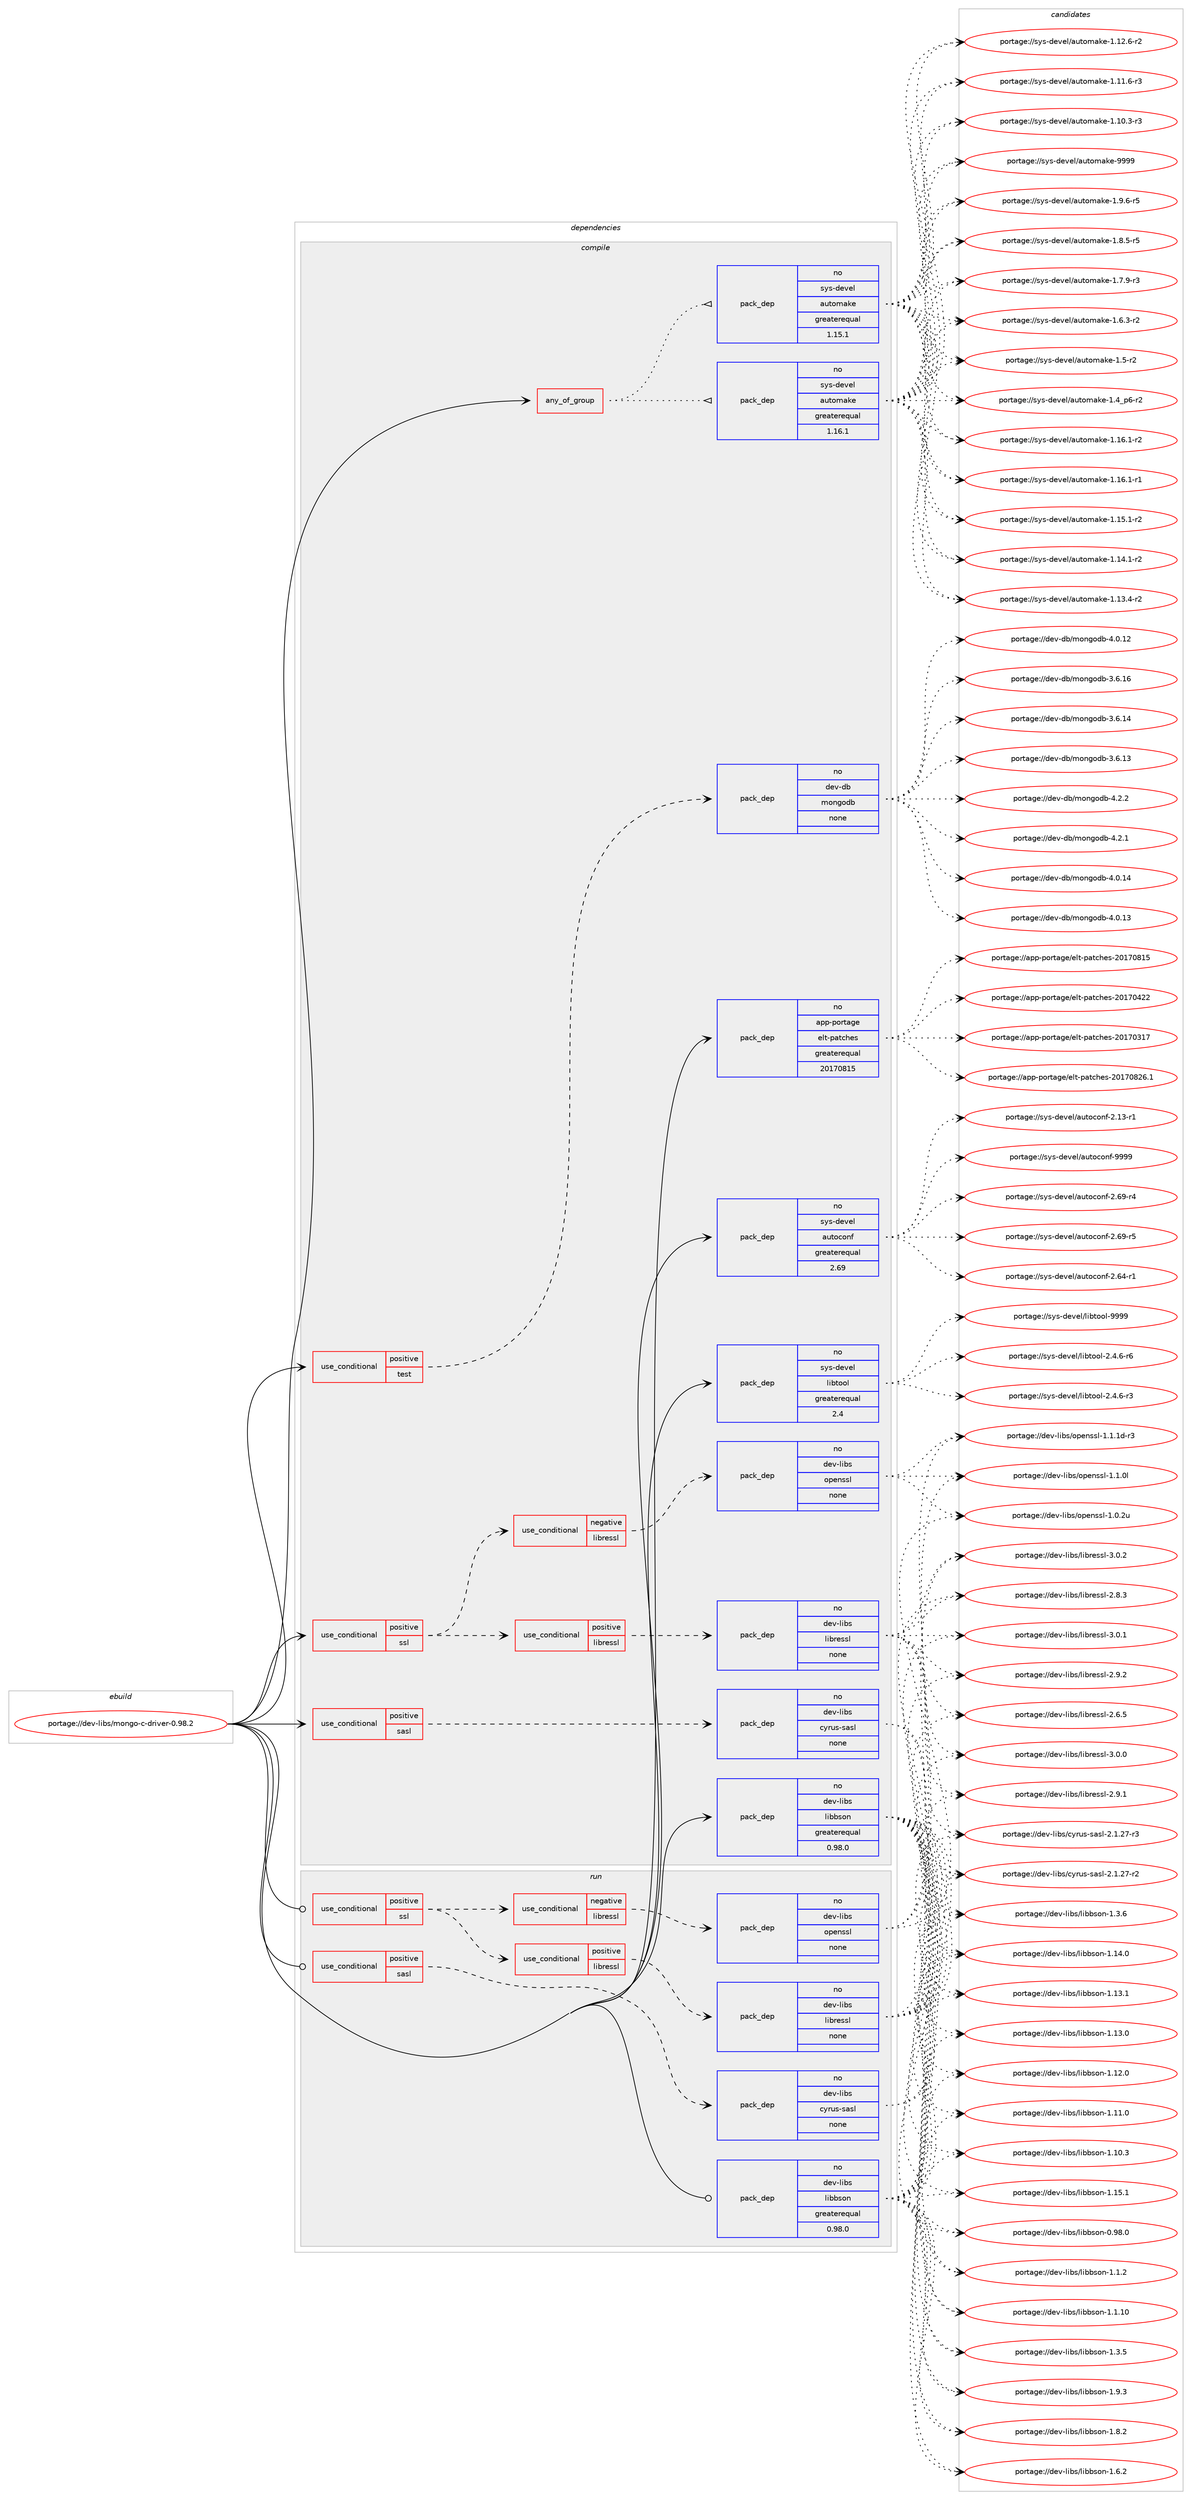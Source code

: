 digraph prolog {

# *************
# Graph options
# *************

newrank=true;
concentrate=true;
compound=true;
graph [rankdir=LR,fontname=Helvetica,fontsize=10,ranksep=1.5];#, ranksep=2.5, nodesep=0.2];
edge  [arrowhead=vee];
node  [fontname=Helvetica,fontsize=10];

# **********
# The ebuild
# **********

subgraph cluster_leftcol {
color=gray;
label=<<i>ebuild</i>>;
id [label="portage://dev-libs/mongo-c-driver-0.98.2", color=red, width=4, href="../dev-libs/mongo-c-driver-0.98.2.svg"];
}

# ****************
# The dependencies
# ****************

subgraph cluster_midcol {
color=gray;
label=<<i>dependencies</i>>;
subgraph cluster_compile {
fillcolor="#eeeeee";
style=filled;
label=<<i>compile</i>>;
subgraph any4963 {
dependency509462 [label=<<TABLE BORDER="0" CELLBORDER="1" CELLSPACING="0" CELLPADDING="4"><TR><TD CELLPADDING="10">any_of_group</TD></TR></TABLE>>, shape=none, color=red];subgraph pack379820 {
dependency509463 [label=<<TABLE BORDER="0" CELLBORDER="1" CELLSPACING="0" CELLPADDING="4" WIDTH="220"><TR><TD ROWSPAN="6" CELLPADDING="30">pack_dep</TD></TR><TR><TD WIDTH="110">no</TD></TR><TR><TD>sys-devel</TD></TR><TR><TD>automake</TD></TR><TR><TD>greaterequal</TD></TR><TR><TD>1.16.1</TD></TR></TABLE>>, shape=none, color=blue];
}
dependency509462:e -> dependency509463:w [weight=20,style="dotted",arrowhead="oinv"];
subgraph pack379821 {
dependency509464 [label=<<TABLE BORDER="0" CELLBORDER="1" CELLSPACING="0" CELLPADDING="4" WIDTH="220"><TR><TD ROWSPAN="6" CELLPADDING="30">pack_dep</TD></TR><TR><TD WIDTH="110">no</TD></TR><TR><TD>sys-devel</TD></TR><TR><TD>automake</TD></TR><TR><TD>greaterequal</TD></TR><TR><TD>1.15.1</TD></TR></TABLE>>, shape=none, color=blue];
}
dependency509462:e -> dependency509464:w [weight=20,style="dotted",arrowhead="oinv"];
}
id:e -> dependency509462:w [weight=20,style="solid",arrowhead="vee"];
subgraph cond124446 {
dependency509465 [label=<<TABLE BORDER="0" CELLBORDER="1" CELLSPACING="0" CELLPADDING="4"><TR><TD ROWSPAN="3" CELLPADDING="10">use_conditional</TD></TR><TR><TD>positive</TD></TR><TR><TD>sasl</TD></TR></TABLE>>, shape=none, color=red];
subgraph pack379822 {
dependency509466 [label=<<TABLE BORDER="0" CELLBORDER="1" CELLSPACING="0" CELLPADDING="4" WIDTH="220"><TR><TD ROWSPAN="6" CELLPADDING="30">pack_dep</TD></TR><TR><TD WIDTH="110">no</TD></TR><TR><TD>dev-libs</TD></TR><TR><TD>cyrus-sasl</TD></TR><TR><TD>none</TD></TR><TR><TD></TD></TR></TABLE>>, shape=none, color=blue];
}
dependency509465:e -> dependency509466:w [weight=20,style="dashed",arrowhead="vee"];
}
id:e -> dependency509465:w [weight=20,style="solid",arrowhead="vee"];
subgraph cond124447 {
dependency509467 [label=<<TABLE BORDER="0" CELLBORDER="1" CELLSPACING="0" CELLPADDING="4"><TR><TD ROWSPAN="3" CELLPADDING="10">use_conditional</TD></TR><TR><TD>positive</TD></TR><TR><TD>ssl</TD></TR></TABLE>>, shape=none, color=red];
subgraph cond124448 {
dependency509468 [label=<<TABLE BORDER="0" CELLBORDER="1" CELLSPACING="0" CELLPADDING="4"><TR><TD ROWSPAN="3" CELLPADDING="10">use_conditional</TD></TR><TR><TD>negative</TD></TR><TR><TD>libressl</TD></TR></TABLE>>, shape=none, color=red];
subgraph pack379823 {
dependency509469 [label=<<TABLE BORDER="0" CELLBORDER="1" CELLSPACING="0" CELLPADDING="4" WIDTH="220"><TR><TD ROWSPAN="6" CELLPADDING="30">pack_dep</TD></TR><TR><TD WIDTH="110">no</TD></TR><TR><TD>dev-libs</TD></TR><TR><TD>openssl</TD></TR><TR><TD>none</TD></TR><TR><TD></TD></TR></TABLE>>, shape=none, color=blue];
}
dependency509468:e -> dependency509469:w [weight=20,style="dashed",arrowhead="vee"];
}
dependency509467:e -> dependency509468:w [weight=20,style="dashed",arrowhead="vee"];
subgraph cond124449 {
dependency509470 [label=<<TABLE BORDER="0" CELLBORDER="1" CELLSPACING="0" CELLPADDING="4"><TR><TD ROWSPAN="3" CELLPADDING="10">use_conditional</TD></TR><TR><TD>positive</TD></TR><TR><TD>libressl</TD></TR></TABLE>>, shape=none, color=red];
subgraph pack379824 {
dependency509471 [label=<<TABLE BORDER="0" CELLBORDER="1" CELLSPACING="0" CELLPADDING="4" WIDTH="220"><TR><TD ROWSPAN="6" CELLPADDING="30">pack_dep</TD></TR><TR><TD WIDTH="110">no</TD></TR><TR><TD>dev-libs</TD></TR><TR><TD>libressl</TD></TR><TR><TD>none</TD></TR><TR><TD></TD></TR></TABLE>>, shape=none, color=blue];
}
dependency509470:e -> dependency509471:w [weight=20,style="dashed",arrowhead="vee"];
}
dependency509467:e -> dependency509470:w [weight=20,style="dashed",arrowhead="vee"];
}
id:e -> dependency509467:w [weight=20,style="solid",arrowhead="vee"];
subgraph cond124450 {
dependency509472 [label=<<TABLE BORDER="0" CELLBORDER="1" CELLSPACING="0" CELLPADDING="4"><TR><TD ROWSPAN="3" CELLPADDING="10">use_conditional</TD></TR><TR><TD>positive</TD></TR><TR><TD>test</TD></TR></TABLE>>, shape=none, color=red];
subgraph pack379825 {
dependency509473 [label=<<TABLE BORDER="0" CELLBORDER="1" CELLSPACING="0" CELLPADDING="4" WIDTH="220"><TR><TD ROWSPAN="6" CELLPADDING="30">pack_dep</TD></TR><TR><TD WIDTH="110">no</TD></TR><TR><TD>dev-db</TD></TR><TR><TD>mongodb</TD></TR><TR><TD>none</TD></TR><TR><TD></TD></TR></TABLE>>, shape=none, color=blue];
}
dependency509472:e -> dependency509473:w [weight=20,style="dashed",arrowhead="vee"];
}
id:e -> dependency509472:w [weight=20,style="solid",arrowhead="vee"];
subgraph pack379826 {
dependency509474 [label=<<TABLE BORDER="0" CELLBORDER="1" CELLSPACING="0" CELLPADDING="4" WIDTH="220"><TR><TD ROWSPAN="6" CELLPADDING="30">pack_dep</TD></TR><TR><TD WIDTH="110">no</TD></TR><TR><TD>app-portage</TD></TR><TR><TD>elt-patches</TD></TR><TR><TD>greaterequal</TD></TR><TR><TD>20170815</TD></TR></TABLE>>, shape=none, color=blue];
}
id:e -> dependency509474:w [weight=20,style="solid",arrowhead="vee"];
subgraph pack379827 {
dependency509475 [label=<<TABLE BORDER="0" CELLBORDER="1" CELLSPACING="0" CELLPADDING="4" WIDTH="220"><TR><TD ROWSPAN="6" CELLPADDING="30">pack_dep</TD></TR><TR><TD WIDTH="110">no</TD></TR><TR><TD>dev-libs</TD></TR><TR><TD>libbson</TD></TR><TR><TD>greaterequal</TD></TR><TR><TD>0.98.0</TD></TR></TABLE>>, shape=none, color=blue];
}
id:e -> dependency509475:w [weight=20,style="solid",arrowhead="vee"];
subgraph pack379828 {
dependency509476 [label=<<TABLE BORDER="0" CELLBORDER="1" CELLSPACING="0" CELLPADDING="4" WIDTH="220"><TR><TD ROWSPAN="6" CELLPADDING="30">pack_dep</TD></TR><TR><TD WIDTH="110">no</TD></TR><TR><TD>sys-devel</TD></TR><TR><TD>autoconf</TD></TR><TR><TD>greaterequal</TD></TR><TR><TD>2.69</TD></TR></TABLE>>, shape=none, color=blue];
}
id:e -> dependency509476:w [weight=20,style="solid",arrowhead="vee"];
subgraph pack379829 {
dependency509477 [label=<<TABLE BORDER="0" CELLBORDER="1" CELLSPACING="0" CELLPADDING="4" WIDTH="220"><TR><TD ROWSPAN="6" CELLPADDING="30">pack_dep</TD></TR><TR><TD WIDTH="110">no</TD></TR><TR><TD>sys-devel</TD></TR><TR><TD>libtool</TD></TR><TR><TD>greaterequal</TD></TR><TR><TD>2.4</TD></TR></TABLE>>, shape=none, color=blue];
}
id:e -> dependency509477:w [weight=20,style="solid",arrowhead="vee"];
}
subgraph cluster_compileandrun {
fillcolor="#eeeeee";
style=filled;
label=<<i>compile and run</i>>;
}
subgraph cluster_run {
fillcolor="#eeeeee";
style=filled;
label=<<i>run</i>>;
subgraph cond124451 {
dependency509478 [label=<<TABLE BORDER="0" CELLBORDER="1" CELLSPACING="0" CELLPADDING="4"><TR><TD ROWSPAN="3" CELLPADDING="10">use_conditional</TD></TR><TR><TD>positive</TD></TR><TR><TD>sasl</TD></TR></TABLE>>, shape=none, color=red];
subgraph pack379830 {
dependency509479 [label=<<TABLE BORDER="0" CELLBORDER="1" CELLSPACING="0" CELLPADDING="4" WIDTH="220"><TR><TD ROWSPAN="6" CELLPADDING="30">pack_dep</TD></TR><TR><TD WIDTH="110">no</TD></TR><TR><TD>dev-libs</TD></TR><TR><TD>cyrus-sasl</TD></TR><TR><TD>none</TD></TR><TR><TD></TD></TR></TABLE>>, shape=none, color=blue];
}
dependency509478:e -> dependency509479:w [weight=20,style="dashed",arrowhead="vee"];
}
id:e -> dependency509478:w [weight=20,style="solid",arrowhead="odot"];
subgraph cond124452 {
dependency509480 [label=<<TABLE BORDER="0" CELLBORDER="1" CELLSPACING="0" CELLPADDING="4"><TR><TD ROWSPAN="3" CELLPADDING="10">use_conditional</TD></TR><TR><TD>positive</TD></TR><TR><TD>ssl</TD></TR></TABLE>>, shape=none, color=red];
subgraph cond124453 {
dependency509481 [label=<<TABLE BORDER="0" CELLBORDER="1" CELLSPACING="0" CELLPADDING="4"><TR><TD ROWSPAN="3" CELLPADDING="10">use_conditional</TD></TR><TR><TD>negative</TD></TR><TR><TD>libressl</TD></TR></TABLE>>, shape=none, color=red];
subgraph pack379831 {
dependency509482 [label=<<TABLE BORDER="0" CELLBORDER="1" CELLSPACING="0" CELLPADDING="4" WIDTH="220"><TR><TD ROWSPAN="6" CELLPADDING="30">pack_dep</TD></TR><TR><TD WIDTH="110">no</TD></TR><TR><TD>dev-libs</TD></TR><TR><TD>openssl</TD></TR><TR><TD>none</TD></TR><TR><TD></TD></TR></TABLE>>, shape=none, color=blue];
}
dependency509481:e -> dependency509482:w [weight=20,style="dashed",arrowhead="vee"];
}
dependency509480:e -> dependency509481:w [weight=20,style="dashed",arrowhead="vee"];
subgraph cond124454 {
dependency509483 [label=<<TABLE BORDER="0" CELLBORDER="1" CELLSPACING="0" CELLPADDING="4"><TR><TD ROWSPAN="3" CELLPADDING="10">use_conditional</TD></TR><TR><TD>positive</TD></TR><TR><TD>libressl</TD></TR></TABLE>>, shape=none, color=red];
subgraph pack379832 {
dependency509484 [label=<<TABLE BORDER="0" CELLBORDER="1" CELLSPACING="0" CELLPADDING="4" WIDTH="220"><TR><TD ROWSPAN="6" CELLPADDING="30">pack_dep</TD></TR><TR><TD WIDTH="110">no</TD></TR><TR><TD>dev-libs</TD></TR><TR><TD>libressl</TD></TR><TR><TD>none</TD></TR><TR><TD></TD></TR></TABLE>>, shape=none, color=blue];
}
dependency509483:e -> dependency509484:w [weight=20,style="dashed",arrowhead="vee"];
}
dependency509480:e -> dependency509483:w [weight=20,style="dashed",arrowhead="vee"];
}
id:e -> dependency509480:w [weight=20,style="solid",arrowhead="odot"];
subgraph pack379833 {
dependency509485 [label=<<TABLE BORDER="0" CELLBORDER="1" CELLSPACING="0" CELLPADDING="4" WIDTH="220"><TR><TD ROWSPAN="6" CELLPADDING="30">pack_dep</TD></TR><TR><TD WIDTH="110">no</TD></TR><TR><TD>dev-libs</TD></TR><TR><TD>libbson</TD></TR><TR><TD>greaterequal</TD></TR><TR><TD>0.98.0</TD></TR></TABLE>>, shape=none, color=blue];
}
id:e -> dependency509485:w [weight=20,style="solid",arrowhead="odot"];
}
}

# **************
# The candidates
# **************

subgraph cluster_choices {
rank=same;
color=gray;
label=<<i>candidates</i>>;

subgraph choice379820 {
color=black;
nodesep=1;
choice115121115451001011181011084797117116111109971071014557575757 [label="portage://sys-devel/automake-9999", color=red, width=4,href="../sys-devel/automake-9999.svg"];
choice115121115451001011181011084797117116111109971071014549465746544511453 [label="portage://sys-devel/automake-1.9.6-r5", color=red, width=4,href="../sys-devel/automake-1.9.6-r5.svg"];
choice115121115451001011181011084797117116111109971071014549465646534511453 [label="portage://sys-devel/automake-1.8.5-r5", color=red, width=4,href="../sys-devel/automake-1.8.5-r5.svg"];
choice115121115451001011181011084797117116111109971071014549465546574511451 [label="portage://sys-devel/automake-1.7.9-r3", color=red, width=4,href="../sys-devel/automake-1.7.9-r3.svg"];
choice115121115451001011181011084797117116111109971071014549465446514511450 [label="portage://sys-devel/automake-1.6.3-r2", color=red, width=4,href="../sys-devel/automake-1.6.3-r2.svg"];
choice11512111545100101118101108479711711611110997107101454946534511450 [label="portage://sys-devel/automake-1.5-r2", color=red, width=4,href="../sys-devel/automake-1.5-r2.svg"];
choice115121115451001011181011084797117116111109971071014549465295112544511450 [label="portage://sys-devel/automake-1.4_p6-r2", color=red, width=4,href="../sys-devel/automake-1.4_p6-r2.svg"];
choice11512111545100101118101108479711711611110997107101454946495446494511450 [label="portage://sys-devel/automake-1.16.1-r2", color=red, width=4,href="../sys-devel/automake-1.16.1-r2.svg"];
choice11512111545100101118101108479711711611110997107101454946495446494511449 [label="portage://sys-devel/automake-1.16.1-r1", color=red, width=4,href="../sys-devel/automake-1.16.1-r1.svg"];
choice11512111545100101118101108479711711611110997107101454946495346494511450 [label="portage://sys-devel/automake-1.15.1-r2", color=red, width=4,href="../sys-devel/automake-1.15.1-r2.svg"];
choice11512111545100101118101108479711711611110997107101454946495246494511450 [label="portage://sys-devel/automake-1.14.1-r2", color=red, width=4,href="../sys-devel/automake-1.14.1-r2.svg"];
choice11512111545100101118101108479711711611110997107101454946495146524511450 [label="portage://sys-devel/automake-1.13.4-r2", color=red, width=4,href="../sys-devel/automake-1.13.4-r2.svg"];
choice11512111545100101118101108479711711611110997107101454946495046544511450 [label="portage://sys-devel/automake-1.12.6-r2", color=red, width=4,href="../sys-devel/automake-1.12.6-r2.svg"];
choice11512111545100101118101108479711711611110997107101454946494946544511451 [label="portage://sys-devel/automake-1.11.6-r3", color=red, width=4,href="../sys-devel/automake-1.11.6-r3.svg"];
choice11512111545100101118101108479711711611110997107101454946494846514511451 [label="portage://sys-devel/automake-1.10.3-r3", color=red, width=4,href="../sys-devel/automake-1.10.3-r3.svg"];
dependency509463:e -> choice115121115451001011181011084797117116111109971071014557575757:w [style=dotted,weight="100"];
dependency509463:e -> choice115121115451001011181011084797117116111109971071014549465746544511453:w [style=dotted,weight="100"];
dependency509463:e -> choice115121115451001011181011084797117116111109971071014549465646534511453:w [style=dotted,weight="100"];
dependency509463:e -> choice115121115451001011181011084797117116111109971071014549465546574511451:w [style=dotted,weight="100"];
dependency509463:e -> choice115121115451001011181011084797117116111109971071014549465446514511450:w [style=dotted,weight="100"];
dependency509463:e -> choice11512111545100101118101108479711711611110997107101454946534511450:w [style=dotted,weight="100"];
dependency509463:e -> choice115121115451001011181011084797117116111109971071014549465295112544511450:w [style=dotted,weight="100"];
dependency509463:e -> choice11512111545100101118101108479711711611110997107101454946495446494511450:w [style=dotted,weight="100"];
dependency509463:e -> choice11512111545100101118101108479711711611110997107101454946495446494511449:w [style=dotted,weight="100"];
dependency509463:e -> choice11512111545100101118101108479711711611110997107101454946495346494511450:w [style=dotted,weight="100"];
dependency509463:e -> choice11512111545100101118101108479711711611110997107101454946495246494511450:w [style=dotted,weight="100"];
dependency509463:e -> choice11512111545100101118101108479711711611110997107101454946495146524511450:w [style=dotted,weight="100"];
dependency509463:e -> choice11512111545100101118101108479711711611110997107101454946495046544511450:w [style=dotted,weight="100"];
dependency509463:e -> choice11512111545100101118101108479711711611110997107101454946494946544511451:w [style=dotted,weight="100"];
dependency509463:e -> choice11512111545100101118101108479711711611110997107101454946494846514511451:w [style=dotted,weight="100"];
}
subgraph choice379821 {
color=black;
nodesep=1;
choice115121115451001011181011084797117116111109971071014557575757 [label="portage://sys-devel/automake-9999", color=red, width=4,href="../sys-devel/automake-9999.svg"];
choice115121115451001011181011084797117116111109971071014549465746544511453 [label="portage://sys-devel/automake-1.9.6-r5", color=red, width=4,href="../sys-devel/automake-1.9.6-r5.svg"];
choice115121115451001011181011084797117116111109971071014549465646534511453 [label="portage://sys-devel/automake-1.8.5-r5", color=red, width=4,href="../sys-devel/automake-1.8.5-r5.svg"];
choice115121115451001011181011084797117116111109971071014549465546574511451 [label="portage://sys-devel/automake-1.7.9-r3", color=red, width=4,href="../sys-devel/automake-1.7.9-r3.svg"];
choice115121115451001011181011084797117116111109971071014549465446514511450 [label="portage://sys-devel/automake-1.6.3-r2", color=red, width=4,href="../sys-devel/automake-1.6.3-r2.svg"];
choice11512111545100101118101108479711711611110997107101454946534511450 [label="portage://sys-devel/automake-1.5-r2", color=red, width=4,href="../sys-devel/automake-1.5-r2.svg"];
choice115121115451001011181011084797117116111109971071014549465295112544511450 [label="portage://sys-devel/automake-1.4_p6-r2", color=red, width=4,href="../sys-devel/automake-1.4_p6-r2.svg"];
choice11512111545100101118101108479711711611110997107101454946495446494511450 [label="portage://sys-devel/automake-1.16.1-r2", color=red, width=4,href="../sys-devel/automake-1.16.1-r2.svg"];
choice11512111545100101118101108479711711611110997107101454946495446494511449 [label="portage://sys-devel/automake-1.16.1-r1", color=red, width=4,href="../sys-devel/automake-1.16.1-r1.svg"];
choice11512111545100101118101108479711711611110997107101454946495346494511450 [label="portage://sys-devel/automake-1.15.1-r2", color=red, width=4,href="../sys-devel/automake-1.15.1-r2.svg"];
choice11512111545100101118101108479711711611110997107101454946495246494511450 [label="portage://sys-devel/automake-1.14.1-r2", color=red, width=4,href="../sys-devel/automake-1.14.1-r2.svg"];
choice11512111545100101118101108479711711611110997107101454946495146524511450 [label="portage://sys-devel/automake-1.13.4-r2", color=red, width=4,href="../sys-devel/automake-1.13.4-r2.svg"];
choice11512111545100101118101108479711711611110997107101454946495046544511450 [label="portage://sys-devel/automake-1.12.6-r2", color=red, width=4,href="../sys-devel/automake-1.12.6-r2.svg"];
choice11512111545100101118101108479711711611110997107101454946494946544511451 [label="portage://sys-devel/automake-1.11.6-r3", color=red, width=4,href="../sys-devel/automake-1.11.6-r3.svg"];
choice11512111545100101118101108479711711611110997107101454946494846514511451 [label="portage://sys-devel/automake-1.10.3-r3", color=red, width=4,href="../sys-devel/automake-1.10.3-r3.svg"];
dependency509464:e -> choice115121115451001011181011084797117116111109971071014557575757:w [style=dotted,weight="100"];
dependency509464:e -> choice115121115451001011181011084797117116111109971071014549465746544511453:w [style=dotted,weight="100"];
dependency509464:e -> choice115121115451001011181011084797117116111109971071014549465646534511453:w [style=dotted,weight="100"];
dependency509464:e -> choice115121115451001011181011084797117116111109971071014549465546574511451:w [style=dotted,weight="100"];
dependency509464:e -> choice115121115451001011181011084797117116111109971071014549465446514511450:w [style=dotted,weight="100"];
dependency509464:e -> choice11512111545100101118101108479711711611110997107101454946534511450:w [style=dotted,weight="100"];
dependency509464:e -> choice115121115451001011181011084797117116111109971071014549465295112544511450:w [style=dotted,weight="100"];
dependency509464:e -> choice11512111545100101118101108479711711611110997107101454946495446494511450:w [style=dotted,weight="100"];
dependency509464:e -> choice11512111545100101118101108479711711611110997107101454946495446494511449:w [style=dotted,weight="100"];
dependency509464:e -> choice11512111545100101118101108479711711611110997107101454946495346494511450:w [style=dotted,weight="100"];
dependency509464:e -> choice11512111545100101118101108479711711611110997107101454946495246494511450:w [style=dotted,weight="100"];
dependency509464:e -> choice11512111545100101118101108479711711611110997107101454946495146524511450:w [style=dotted,weight="100"];
dependency509464:e -> choice11512111545100101118101108479711711611110997107101454946495046544511450:w [style=dotted,weight="100"];
dependency509464:e -> choice11512111545100101118101108479711711611110997107101454946494946544511451:w [style=dotted,weight="100"];
dependency509464:e -> choice11512111545100101118101108479711711611110997107101454946494846514511451:w [style=dotted,weight="100"];
}
subgraph choice379822 {
color=black;
nodesep=1;
choice100101118451081059811547991211141171154511597115108455046494650554511451 [label="portage://dev-libs/cyrus-sasl-2.1.27-r3", color=red, width=4,href="../dev-libs/cyrus-sasl-2.1.27-r3.svg"];
choice100101118451081059811547991211141171154511597115108455046494650554511450 [label="portage://dev-libs/cyrus-sasl-2.1.27-r2", color=red, width=4,href="../dev-libs/cyrus-sasl-2.1.27-r2.svg"];
dependency509466:e -> choice100101118451081059811547991211141171154511597115108455046494650554511451:w [style=dotted,weight="100"];
dependency509466:e -> choice100101118451081059811547991211141171154511597115108455046494650554511450:w [style=dotted,weight="100"];
}
subgraph choice379823 {
color=black;
nodesep=1;
choice1001011184510810598115471111121011101151151084549464946491004511451 [label="portage://dev-libs/openssl-1.1.1d-r3", color=red, width=4,href="../dev-libs/openssl-1.1.1d-r3.svg"];
choice100101118451081059811547111112101110115115108454946494648108 [label="portage://dev-libs/openssl-1.1.0l", color=red, width=4,href="../dev-libs/openssl-1.1.0l.svg"];
choice100101118451081059811547111112101110115115108454946484650117 [label="portage://dev-libs/openssl-1.0.2u", color=red, width=4,href="../dev-libs/openssl-1.0.2u.svg"];
dependency509469:e -> choice1001011184510810598115471111121011101151151084549464946491004511451:w [style=dotted,weight="100"];
dependency509469:e -> choice100101118451081059811547111112101110115115108454946494648108:w [style=dotted,weight="100"];
dependency509469:e -> choice100101118451081059811547111112101110115115108454946484650117:w [style=dotted,weight="100"];
}
subgraph choice379824 {
color=black;
nodesep=1;
choice10010111845108105981154710810598114101115115108455146484650 [label="portage://dev-libs/libressl-3.0.2", color=red, width=4,href="../dev-libs/libressl-3.0.2.svg"];
choice10010111845108105981154710810598114101115115108455146484649 [label="portage://dev-libs/libressl-3.0.1", color=red, width=4,href="../dev-libs/libressl-3.0.1.svg"];
choice10010111845108105981154710810598114101115115108455146484648 [label="portage://dev-libs/libressl-3.0.0", color=red, width=4,href="../dev-libs/libressl-3.0.0.svg"];
choice10010111845108105981154710810598114101115115108455046574650 [label="portage://dev-libs/libressl-2.9.2", color=red, width=4,href="../dev-libs/libressl-2.9.2.svg"];
choice10010111845108105981154710810598114101115115108455046574649 [label="portage://dev-libs/libressl-2.9.1", color=red, width=4,href="../dev-libs/libressl-2.9.1.svg"];
choice10010111845108105981154710810598114101115115108455046564651 [label="portage://dev-libs/libressl-2.8.3", color=red, width=4,href="../dev-libs/libressl-2.8.3.svg"];
choice10010111845108105981154710810598114101115115108455046544653 [label="portage://dev-libs/libressl-2.6.5", color=red, width=4,href="../dev-libs/libressl-2.6.5.svg"];
dependency509471:e -> choice10010111845108105981154710810598114101115115108455146484650:w [style=dotted,weight="100"];
dependency509471:e -> choice10010111845108105981154710810598114101115115108455146484649:w [style=dotted,weight="100"];
dependency509471:e -> choice10010111845108105981154710810598114101115115108455146484648:w [style=dotted,weight="100"];
dependency509471:e -> choice10010111845108105981154710810598114101115115108455046574650:w [style=dotted,weight="100"];
dependency509471:e -> choice10010111845108105981154710810598114101115115108455046574649:w [style=dotted,weight="100"];
dependency509471:e -> choice10010111845108105981154710810598114101115115108455046564651:w [style=dotted,weight="100"];
dependency509471:e -> choice10010111845108105981154710810598114101115115108455046544653:w [style=dotted,weight="100"];
}
subgraph choice379825 {
color=black;
nodesep=1;
choice10010111845100984710911111010311110098455246504650 [label="portage://dev-db/mongodb-4.2.2", color=red, width=4,href="../dev-db/mongodb-4.2.2.svg"];
choice10010111845100984710911111010311110098455246504649 [label="portage://dev-db/mongodb-4.2.1", color=red, width=4,href="../dev-db/mongodb-4.2.1.svg"];
choice1001011184510098471091111101031111009845524648464952 [label="portage://dev-db/mongodb-4.0.14", color=red, width=4,href="../dev-db/mongodb-4.0.14.svg"];
choice1001011184510098471091111101031111009845524648464951 [label="portage://dev-db/mongodb-4.0.13", color=red, width=4,href="../dev-db/mongodb-4.0.13.svg"];
choice1001011184510098471091111101031111009845524648464950 [label="portage://dev-db/mongodb-4.0.12", color=red, width=4,href="../dev-db/mongodb-4.0.12.svg"];
choice1001011184510098471091111101031111009845514654464954 [label="portage://dev-db/mongodb-3.6.16", color=red, width=4,href="../dev-db/mongodb-3.6.16.svg"];
choice1001011184510098471091111101031111009845514654464952 [label="portage://dev-db/mongodb-3.6.14", color=red, width=4,href="../dev-db/mongodb-3.6.14.svg"];
choice1001011184510098471091111101031111009845514654464951 [label="portage://dev-db/mongodb-3.6.13", color=red, width=4,href="../dev-db/mongodb-3.6.13.svg"];
dependency509473:e -> choice10010111845100984710911111010311110098455246504650:w [style=dotted,weight="100"];
dependency509473:e -> choice10010111845100984710911111010311110098455246504649:w [style=dotted,weight="100"];
dependency509473:e -> choice1001011184510098471091111101031111009845524648464952:w [style=dotted,weight="100"];
dependency509473:e -> choice1001011184510098471091111101031111009845524648464951:w [style=dotted,weight="100"];
dependency509473:e -> choice1001011184510098471091111101031111009845524648464950:w [style=dotted,weight="100"];
dependency509473:e -> choice1001011184510098471091111101031111009845514654464954:w [style=dotted,weight="100"];
dependency509473:e -> choice1001011184510098471091111101031111009845514654464952:w [style=dotted,weight="100"];
dependency509473:e -> choice1001011184510098471091111101031111009845514654464951:w [style=dotted,weight="100"];
}
subgraph choice379826 {
color=black;
nodesep=1;
choice971121124511211111411697103101471011081164511297116991041011154550484955485650544649 [label="portage://app-portage/elt-patches-20170826.1", color=red, width=4,href="../app-portage/elt-patches-20170826.1.svg"];
choice97112112451121111141169710310147101108116451129711699104101115455048495548564953 [label="portage://app-portage/elt-patches-20170815", color=red, width=4,href="../app-portage/elt-patches-20170815.svg"];
choice97112112451121111141169710310147101108116451129711699104101115455048495548525050 [label="portage://app-portage/elt-patches-20170422", color=red, width=4,href="../app-portage/elt-patches-20170422.svg"];
choice97112112451121111141169710310147101108116451129711699104101115455048495548514955 [label="portage://app-portage/elt-patches-20170317", color=red, width=4,href="../app-portage/elt-patches-20170317.svg"];
dependency509474:e -> choice971121124511211111411697103101471011081164511297116991041011154550484955485650544649:w [style=dotted,weight="100"];
dependency509474:e -> choice97112112451121111141169710310147101108116451129711699104101115455048495548564953:w [style=dotted,weight="100"];
dependency509474:e -> choice97112112451121111141169710310147101108116451129711699104101115455048495548525050:w [style=dotted,weight="100"];
dependency509474:e -> choice97112112451121111141169710310147101108116451129711699104101115455048495548514955:w [style=dotted,weight="100"];
}
subgraph choice379827 {
color=black;
nodesep=1;
choice1001011184510810598115471081059898115111110454946574651 [label="portage://dev-libs/libbson-1.9.3", color=red, width=4,href="../dev-libs/libbson-1.9.3.svg"];
choice1001011184510810598115471081059898115111110454946564650 [label="portage://dev-libs/libbson-1.8.2", color=red, width=4,href="../dev-libs/libbson-1.8.2.svg"];
choice1001011184510810598115471081059898115111110454946544650 [label="portage://dev-libs/libbson-1.6.2", color=red, width=4,href="../dev-libs/libbson-1.6.2.svg"];
choice1001011184510810598115471081059898115111110454946514654 [label="portage://dev-libs/libbson-1.3.6", color=red, width=4,href="../dev-libs/libbson-1.3.6.svg"];
choice1001011184510810598115471081059898115111110454946514653 [label="portage://dev-libs/libbson-1.3.5", color=red, width=4,href="../dev-libs/libbson-1.3.5.svg"];
choice100101118451081059811547108105989811511111045494649534649 [label="portage://dev-libs/libbson-1.15.1", color=red, width=4,href="../dev-libs/libbson-1.15.1.svg"];
choice100101118451081059811547108105989811511111045494649524648 [label="portage://dev-libs/libbson-1.14.0", color=red, width=4,href="../dev-libs/libbson-1.14.0.svg"];
choice100101118451081059811547108105989811511111045494649514649 [label="portage://dev-libs/libbson-1.13.1", color=red, width=4,href="../dev-libs/libbson-1.13.1.svg"];
choice100101118451081059811547108105989811511111045494649514648 [label="portage://dev-libs/libbson-1.13.0", color=red, width=4,href="../dev-libs/libbson-1.13.0.svg"];
choice100101118451081059811547108105989811511111045494649504648 [label="portage://dev-libs/libbson-1.12.0", color=red, width=4,href="../dev-libs/libbson-1.12.0.svg"];
choice100101118451081059811547108105989811511111045494649494648 [label="portage://dev-libs/libbson-1.11.0", color=red, width=4,href="../dev-libs/libbson-1.11.0.svg"];
choice100101118451081059811547108105989811511111045494649484651 [label="portage://dev-libs/libbson-1.10.3", color=red, width=4,href="../dev-libs/libbson-1.10.3.svg"];
choice1001011184510810598115471081059898115111110454946494650 [label="portage://dev-libs/libbson-1.1.2", color=red, width=4,href="../dev-libs/libbson-1.1.2.svg"];
choice100101118451081059811547108105989811511111045494649464948 [label="portage://dev-libs/libbson-1.1.10", color=red, width=4,href="../dev-libs/libbson-1.1.10.svg"];
choice100101118451081059811547108105989811511111045484657564648 [label="portage://dev-libs/libbson-0.98.0", color=red, width=4,href="../dev-libs/libbson-0.98.0.svg"];
dependency509475:e -> choice1001011184510810598115471081059898115111110454946574651:w [style=dotted,weight="100"];
dependency509475:e -> choice1001011184510810598115471081059898115111110454946564650:w [style=dotted,weight="100"];
dependency509475:e -> choice1001011184510810598115471081059898115111110454946544650:w [style=dotted,weight="100"];
dependency509475:e -> choice1001011184510810598115471081059898115111110454946514654:w [style=dotted,weight="100"];
dependency509475:e -> choice1001011184510810598115471081059898115111110454946514653:w [style=dotted,weight="100"];
dependency509475:e -> choice100101118451081059811547108105989811511111045494649534649:w [style=dotted,weight="100"];
dependency509475:e -> choice100101118451081059811547108105989811511111045494649524648:w [style=dotted,weight="100"];
dependency509475:e -> choice100101118451081059811547108105989811511111045494649514649:w [style=dotted,weight="100"];
dependency509475:e -> choice100101118451081059811547108105989811511111045494649514648:w [style=dotted,weight="100"];
dependency509475:e -> choice100101118451081059811547108105989811511111045494649504648:w [style=dotted,weight="100"];
dependency509475:e -> choice100101118451081059811547108105989811511111045494649494648:w [style=dotted,weight="100"];
dependency509475:e -> choice100101118451081059811547108105989811511111045494649484651:w [style=dotted,weight="100"];
dependency509475:e -> choice1001011184510810598115471081059898115111110454946494650:w [style=dotted,weight="100"];
dependency509475:e -> choice100101118451081059811547108105989811511111045494649464948:w [style=dotted,weight="100"];
dependency509475:e -> choice100101118451081059811547108105989811511111045484657564648:w [style=dotted,weight="100"];
}
subgraph choice379828 {
color=black;
nodesep=1;
choice115121115451001011181011084797117116111991111101024557575757 [label="portage://sys-devel/autoconf-9999", color=red, width=4,href="../sys-devel/autoconf-9999.svg"];
choice1151211154510010111810110847971171161119911111010245504654574511453 [label="portage://sys-devel/autoconf-2.69-r5", color=red, width=4,href="../sys-devel/autoconf-2.69-r5.svg"];
choice1151211154510010111810110847971171161119911111010245504654574511452 [label="portage://sys-devel/autoconf-2.69-r4", color=red, width=4,href="../sys-devel/autoconf-2.69-r4.svg"];
choice1151211154510010111810110847971171161119911111010245504654524511449 [label="portage://sys-devel/autoconf-2.64-r1", color=red, width=4,href="../sys-devel/autoconf-2.64-r1.svg"];
choice1151211154510010111810110847971171161119911111010245504649514511449 [label="portage://sys-devel/autoconf-2.13-r1", color=red, width=4,href="../sys-devel/autoconf-2.13-r1.svg"];
dependency509476:e -> choice115121115451001011181011084797117116111991111101024557575757:w [style=dotted,weight="100"];
dependency509476:e -> choice1151211154510010111810110847971171161119911111010245504654574511453:w [style=dotted,weight="100"];
dependency509476:e -> choice1151211154510010111810110847971171161119911111010245504654574511452:w [style=dotted,weight="100"];
dependency509476:e -> choice1151211154510010111810110847971171161119911111010245504654524511449:w [style=dotted,weight="100"];
dependency509476:e -> choice1151211154510010111810110847971171161119911111010245504649514511449:w [style=dotted,weight="100"];
}
subgraph choice379829 {
color=black;
nodesep=1;
choice1151211154510010111810110847108105981161111111084557575757 [label="portage://sys-devel/libtool-9999", color=red, width=4,href="../sys-devel/libtool-9999.svg"];
choice1151211154510010111810110847108105981161111111084550465246544511454 [label="portage://sys-devel/libtool-2.4.6-r6", color=red, width=4,href="../sys-devel/libtool-2.4.6-r6.svg"];
choice1151211154510010111810110847108105981161111111084550465246544511451 [label="portage://sys-devel/libtool-2.4.6-r3", color=red, width=4,href="../sys-devel/libtool-2.4.6-r3.svg"];
dependency509477:e -> choice1151211154510010111810110847108105981161111111084557575757:w [style=dotted,weight="100"];
dependency509477:e -> choice1151211154510010111810110847108105981161111111084550465246544511454:w [style=dotted,weight="100"];
dependency509477:e -> choice1151211154510010111810110847108105981161111111084550465246544511451:w [style=dotted,weight="100"];
}
subgraph choice379830 {
color=black;
nodesep=1;
choice100101118451081059811547991211141171154511597115108455046494650554511451 [label="portage://dev-libs/cyrus-sasl-2.1.27-r3", color=red, width=4,href="../dev-libs/cyrus-sasl-2.1.27-r3.svg"];
choice100101118451081059811547991211141171154511597115108455046494650554511450 [label="portage://dev-libs/cyrus-sasl-2.1.27-r2", color=red, width=4,href="../dev-libs/cyrus-sasl-2.1.27-r2.svg"];
dependency509479:e -> choice100101118451081059811547991211141171154511597115108455046494650554511451:w [style=dotted,weight="100"];
dependency509479:e -> choice100101118451081059811547991211141171154511597115108455046494650554511450:w [style=dotted,weight="100"];
}
subgraph choice379831 {
color=black;
nodesep=1;
choice1001011184510810598115471111121011101151151084549464946491004511451 [label="portage://dev-libs/openssl-1.1.1d-r3", color=red, width=4,href="../dev-libs/openssl-1.1.1d-r3.svg"];
choice100101118451081059811547111112101110115115108454946494648108 [label="portage://dev-libs/openssl-1.1.0l", color=red, width=4,href="../dev-libs/openssl-1.1.0l.svg"];
choice100101118451081059811547111112101110115115108454946484650117 [label="portage://dev-libs/openssl-1.0.2u", color=red, width=4,href="../dev-libs/openssl-1.0.2u.svg"];
dependency509482:e -> choice1001011184510810598115471111121011101151151084549464946491004511451:w [style=dotted,weight="100"];
dependency509482:e -> choice100101118451081059811547111112101110115115108454946494648108:w [style=dotted,weight="100"];
dependency509482:e -> choice100101118451081059811547111112101110115115108454946484650117:w [style=dotted,weight="100"];
}
subgraph choice379832 {
color=black;
nodesep=1;
choice10010111845108105981154710810598114101115115108455146484650 [label="portage://dev-libs/libressl-3.0.2", color=red, width=4,href="../dev-libs/libressl-3.0.2.svg"];
choice10010111845108105981154710810598114101115115108455146484649 [label="portage://dev-libs/libressl-3.0.1", color=red, width=4,href="../dev-libs/libressl-3.0.1.svg"];
choice10010111845108105981154710810598114101115115108455146484648 [label="portage://dev-libs/libressl-3.0.0", color=red, width=4,href="../dev-libs/libressl-3.0.0.svg"];
choice10010111845108105981154710810598114101115115108455046574650 [label="portage://dev-libs/libressl-2.9.2", color=red, width=4,href="../dev-libs/libressl-2.9.2.svg"];
choice10010111845108105981154710810598114101115115108455046574649 [label="portage://dev-libs/libressl-2.9.1", color=red, width=4,href="../dev-libs/libressl-2.9.1.svg"];
choice10010111845108105981154710810598114101115115108455046564651 [label="portage://dev-libs/libressl-2.8.3", color=red, width=4,href="../dev-libs/libressl-2.8.3.svg"];
choice10010111845108105981154710810598114101115115108455046544653 [label="portage://dev-libs/libressl-2.6.5", color=red, width=4,href="../dev-libs/libressl-2.6.5.svg"];
dependency509484:e -> choice10010111845108105981154710810598114101115115108455146484650:w [style=dotted,weight="100"];
dependency509484:e -> choice10010111845108105981154710810598114101115115108455146484649:w [style=dotted,weight="100"];
dependency509484:e -> choice10010111845108105981154710810598114101115115108455146484648:w [style=dotted,weight="100"];
dependency509484:e -> choice10010111845108105981154710810598114101115115108455046574650:w [style=dotted,weight="100"];
dependency509484:e -> choice10010111845108105981154710810598114101115115108455046574649:w [style=dotted,weight="100"];
dependency509484:e -> choice10010111845108105981154710810598114101115115108455046564651:w [style=dotted,weight="100"];
dependency509484:e -> choice10010111845108105981154710810598114101115115108455046544653:w [style=dotted,weight="100"];
}
subgraph choice379833 {
color=black;
nodesep=1;
choice1001011184510810598115471081059898115111110454946574651 [label="portage://dev-libs/libbson-1.9.3", color=red, width=4,href="../dev-libs/libbson-1.9.3.svg"];
choice1001011184510810598115471081059898115111110454946564650 [label="portage://dev-libs/libbson-1.8.2", color=red, width=4,href="../dev-libs/libbson-1.8.2.svg"];
choice1001011184510810598115471081059898115111110454946544650 [label="portage://dev-libs/libbson-1.6.2", color=red, width=4,href="../dev-libs/libbson-1.6.2.svg"];
choice1001011184510810598115471081059898115111110454946514654 [label="portage://dev-libs/libbson-1.3.6", color=red, width=4,href="../dev-libs/libbson-1.3.6.svg"];
choice1001011184510810598115471081059898115111110454946514653 [label="portage://dev-libs/libbson-1.3.5", color=red, width=4,href="../dev-libs/libbson-1.3.5.svg"];
choice100101118451081059811547108105989811511111045494649534649 [label="portage://dev-libs/libbson-1.15.1", color=red, width=4,href="../dev-libs/libbson-1.15.1.svg"];
choice100101118451081059811547108105989811511111045494649524648 [label="portage://dev-libs/libbson-1.14.0", color=red, width=4,href="../dev-libs/libbson-1.14.0.svg"];
choice100101118451081059811547108105989811511111045494649514649 [label="portage://dev-libs/libbson-1.13.1", color=red, width=4,href="../dev-libs/libbson-1.13.1.svg"];
choice100101118451081059811547108105989811511111045494649514648 [label="portage://dev-libs/libbson-1.13.0", color=red, width=4,href="../dev-libs/libbson-1.13.0.svg"];
choice100101118451081059811547108105989811511111045494649504648 [label="portage://dev-libs/libbson-1.12.0", color=red, width=4,href="../dev-libs/libbson-1.12.0.svg"];
choice100101118451081059811547108105989811511111045494649494648 [label="portage://dev-libs/libbson-1.11.0", color=red, width=4,href="../dev-libs/libbson-1.11.0.svg"];
choice100101118451081059811547108105989811511111045494649484651 [label="portage://dev-libs/libbson-1.10.3", color=red, width=4,href="../dev-libs/libbson-1.10.3.svg"];
choice1001011184510810598115471081059898115111110454946494650 [label="portage://dev-libs/libbson-1.1.2", color=red, width=4,href="../dev-libs/libbson-1.1.2.svg"];
choice100101118451081059811547108105989811511111045494649464948 [label="portage://dev-libs/libbson-1.1.10", color=red, width=4,href="../dev-libs/libbson-1.1.10.svg"];
choice100101118451081059811547108105989811511111045484657564648 [label="portage://dev-libs/libbson-0.98.0", color=red, width=4,href="../dev-libs/libbson-0.98.0.svg"];
dependency509485:e -> choice1001011184510810598115471081059898115111110454946574651:w [style=dotted,weight="100"];
dependency509485:e -> choice1001011184510810598115471081059898115111110454946564650:w [style=dotted,weight="100"];
dependency509485:e -> choice1001011184510810598115471081059898115111110454946544650:w [style=dotted,weight="100"];
dependency509485:e -> choice1001011184510810598115471081059898115111110454946514654:w [style=dotted,weight="100"];
dependency509485:e -> choice1001011184510810598115471081059898115111110454946514653:w [style=dotted,weight="100"];
dependency509485:e -> choice100101118451081059811547108105989811511111045494649534649:w [style=dotted,weight="100"];
dependency509485:e -> choice100101118451081059811547108105989811511111045494649524648:w [style=dotted,weight="100"];
dependency509485:e -> choice100101118451081059811547108105989811511111045494649514649:w [style=dotted,weight="100"];
dependency509485:e -> choice100101118451081059811547108105989811511111045494649514648:w [style=dotted,weight="100"];
dependency509485:e -> choice100101118451081059811547108105989811511111045494649504648:w [style=dotted,weight="100"];
dependency509485:e -> choice100101118451081059811547108105989811511111045494649494648:w [style=dotted,weight="100"];
dependency509485:e -> choice100101118451081059811547108105989811511111045494649484651:w [style=dotted,weight="100"];
dependency509485:e -> choice1001011184510810598115471081059898115111110454946494650:w [style=dotted,weight="100"];
dependency509485:e -> choice100101118451081059811547108105989811511111045494649464948:w [style=dotted,weight="100"];
dependency509485:e -> choice100101118451081059811547108105989811511111045484657564648:w [style=dotted,weight="100"];
}
}

}
